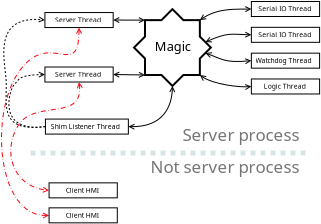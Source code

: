 <?xml version="1.0" encoding="UTF-8"?>
<dia:diagram xmlns:dia="http://www.lysator.liu.se/~alla/dia/">
  <dia:layer name="Background" visible="true" active="true">
    <dia:group>
      <dia:object type="Geometric - Eight Point Star" version="1" id="O0">
        <dia:attribute name="obj_pos">
          <dia:point val="23.375,-21.397"/>
        </dia:attribute>
        <dia:attribute name="obj_bb">
          <dia:rectangle val="23.304,-21.468;27.286,-17.486"/>
        </dia:attribute>
        <dia:attribute name="meta">
          <dia:composite type="dict"/>
        </dia:attribute>
        <dia:attribute name="elem_corner">
          <dia:point val="23.375,-21.397"/>
        </dia:attribute>
        <dia:attribute name="elem_width">
          <dia:real val="3.84"/>
        </dia:attribute>
        <dia:attribute name="elem_height">
          <dia:real val="3.84"/>
        </dia:attribute>
        <dia:attribute name="line_width">
          <dia:real val="0.1"/>
        </dia:attribute>
        <dia:attribute name="line_colour">
          <dia:color val="#000000"/>
        </dia:attribute>
        <dia:attribute name="fill_colour">
          <dia:color val="#ffffff"/>
        </dia:attribute>
        <dia:attribute name="show_background">
          <dia:boolean val="true"/>
        </dia:attribute>
        <dia:attribute name="line_style">
          <dia:enum val="0"/>
          <dia:real val="1"/>
        </dia:attribute>
        <dia:attribute name="flip_horizontal">
          <dia:boolean val="false"/>
        </dia:attribute>
        <dia:attribute name="flip_vertical">
          <dia:boolean val="false"/>
        </dia:attribute>
        <dia:attribute name="subscale">
          <dia:real val="1"/>
        </dia:attribute>
      </dia:object>
      <dia:object type="Standard - Text" version="1" id="O1">
        <dia:attribute name="obj_pos">
          <dia:point val="24.408,-19.303"/>
        </dia:attribute>
        <dia:attribute name="obj_bb">
          <dia:rectangle val="24.408,-19.898;26.291,-19.153"/>
        </dia:attribute>
        <dia:attribute name="text">
          <dia:composite type="text">
            <dia:attribute name="string">
              <dia:string>#Magic#</dia:string>
            </dia:attribute>
            <dia:attribute name="font">
              <dia:font family="sans" style="0" name="Helvetica"/>
            </dia:attribute>
            <dia:attribute name="height">
              <dia:real val="0.8"/>
            </dia:attribute>
            <dia:attribute name="pos">
              <dia:point val="24.408,-19.303"/>
            </dia:attribute>
            <dia:attribute name="color">
              <dia:color val="#000000"/>
            </dia:attribute>
            <dia:attribute name="alignment">
              <dia:enum val="0"/>
            </dia:attribute>
          </dia:composite>
        </dia:attribute>
        <dia:attribute name="valign">
          <dia:enum val="3"/>
        </dia:attribute>
      </dia:object>
    </dia:group>
    <dia:group>
      <dia:object type="Standard - Box" version="0" id="O2">
        <dia:attribute name="obj_pos">
          <dia:point val="18.945,-15.901"/>
        </dia:attribute>
        <dia:attribute name="obj_bb">
          <dia:rectangle val="18.919,-15.926;23.117,-15.126"/>
        </dia:attribute>
        <dia:attribute name="elem_corner">
          <dia:point val="18.945,-15.901"/>
        </dia:attribute>
        <dia:attribute name="elem_width">
          <dia:real val="4.147"/>
        </dia:attribute>
        <dia:attribute name="elem_height">
          <dia:real val="0.75"/>
        </dia:attribute>
        <dia:attribute name="border_width">
          <dia:real val="0.05"/>
        </dia:attribute>
        <dia:attribute name="show_background">
          <dia:boolean val="true"/>
        </dia:attribute>
      </dia:object>
      <dia:object type="Standard - Text" version="1" id="O3">
        <dia:attribute name="obj_pos">
          <dia:point val="19.207,-15.409"/>
        </dia:attribute>
        <dia:attribute name="obj_bb">
          <dia:rectangle val="19.207,-15.722;22.82,-15.329"/>
        </dia:attribute>
        <dia:attribute name="text">
          <dia:composite type="text">
            <dia:attribute name="string">
              <dia:string>#Shim Listener Thread#</dia:string>
            </dia:attribute>
            <dia:attribute name="font">
              <dia:font family="sans" style="0" name="Helvetica"/>
            </dia:attribute>
            <dia:attribute name="height">
              <dia:real val="0.423"/>
            </dia:attribute>
            <dia:attribute name="pos">
              <dia:point val="19.207,-15.409"/>
            </dia:attribute>
            <dia:attribute name="color">
              <dia:color val="#000000"/>
            </dia:attribute>
            <dia:attribute name="alignment">
              <dia:enum val="0"/>
            </dia:attribute>
          </dia:composite>
        </dia:attribute>
        <dia:attribute name="valign">
          <dia:enum val="3"/>
        </dia:attribute>
      </dia:object>
    </dia:group>
    <dia:group>
      <dia:object type="Standard - Box" version="0" id="O4">
        <dia:attribute name="obj_pos">
          <dia:point val="18.92,-21.228"/>
        </dia:attribute>
        <dia:attribute name="obj_bb">
          <dia:rectangle val="18.895,-21.253;22.357,-20.453"/>
        </dia:attribute>
        <dia:attribute name="elem_corner">
          <dia:point val="18.92,-21.228"/>
        </dia:attribute>
        <dia:attribute name="elem_width">
          <dia:real val="3.412"/>
        </dia:attribute>
        <dia:attribute name="elem_height">
          <dia:real val="0.75"/>
        </dia:attribute>
        <dia:attribute name="border_width">
          <dia:real val="0.05"/>
        </dia:attribute>
        <dia:attribute name="show_background">
          <dia:boolean val="true"/>
        </dia:attribute>
      </dia:object>
      <dia:object type="Standard - Text" version="1" id="O5">
        <dia:attribute name="obj_pos">
          <dia:point val="19.421,-20.736"/>
        </dia:attribute>
        <dia:attribute name="obj_bb">
          <dia:rectangle val="19.421,-21.049;21.821,-20.656"/>
        </dia:attribute>
        <dia:attribute name="text">
          <dia:composite type="text">
            <dia:attribute name="string">
              <dia:string>#Server Thread#</dia:string>
            </dia:attribute>
            <dia:attribute name="font">
              <dia:font family="sans" style="0" name="Helvetica"/>
            </dia:attribute>
            <dia:attribute name="height">
              <dia:real val="0.423"/>
            </dia:attribute>
            <dia:attribute name="pos">
              <dia:point val="19.421,-20.736"/>
            </dia:attribute>
            <dia:attribute name="color">
              <dia:color val="#000000"/>
            </dia:attribute>
            <dia:attribute name="alignment">
              <dia:enum val="0"/>
            </dia:attribute>
          </dia:composite>
        </dia:attribute>
        <dia:attribute name="valign">
          <dia:enum val="3"/>
        </dia:attribute>
      </dia:object>
    </dia:group>
    <dia:group>
      <dia:object type="Standard - Box" version="0" id="O6">
        <dia:attribute name="obj_pos">
          <dia:point val="18.92,-18.504"/>
        </dia:attribute>
        <dia:attribute name="obj_bb">
          <dia:rectangle val="18.895,-18.529;22.357,-17.729"/>
        </dia:attribute>
        <dia:attribute name="elem_corner">
          <dia:point val="18.92,-18.504"/>
        </dia:attribute>
        <dia:attribute name="elem_width">
          <dia:real val="3.412"/>
        </dia:attribute>
        <dia:attribute name="elem_height">
          <dia:real val="0.75"/>
        </dia:attribute>
        <dia:attribute name="border_width">
          <dia:real val="0.05"/>
        </dia:attribute>
        <dia:attribute name="show_background">
          <dia:boolean val="true"/>
        </dia:attribute>
      </dia:object>
      <dia:object type="Standard - Text" version="1" id="O7">
        <dia:attribute name="obj_pos">
          <dia:point val="19.421,-18.013"/>
        </dia:attribute>
        <dia:attribute name="obj_bb">
          <dia:rectangle val="19.421,-18.325;21.821,-17.933"/>
        </dia:attribute>
        <dia:attribute name="text">
          <dia:composite type="text">
            <dia:attribute name="string">
              <dia:string>#Server Thread#</dia:string>
            </dia:attribute>
            <dia:attribute name="font">
              <dia:font family="sans" style="0" name="Helvetica"/>
            </dia:attribute>
            <dia:attribute name="height">
              <dia:real val="0.423"/>
            </dia:attribute>
            <dia:attribute name="pos">
              <dia:point val="19.421,-18.013"/>
            </dia:attribute>
            <dia:attribute name="color">
              <dia:color val="#000000"/>
            </dia:attribute>
            <dia:attribute name="alignment">
              <dia:enum val="0"/>
            </dia:attribute>
          </dia:composite>
        </dia:attribute>
        <dia:attribute name="valign">
          <dia:enum val="3"/>
        </dia:attribute>
      </dia:object>
    </dia:group>
    <dia:object type="Standard - PolyLine" version="0" id="O8">
      <dia:attribute name="obj_pos">
        <dia:point val="22.332,-18.129"/>
      </dia:attribute>
      <dia:attribute name="obj_bb">
        <dia:rectangle val="22.306,-18.29;23.949,-17.945"/>
      </dia:attribute>
      <dia:attribute name="poly_points">
        <dia:point val="22.332,-18.129"/>
        <dia:point val="23.924,-18.106"/>
      </dia:attribute>
      <dia:attribute name="line_width">
        <dia:real val="0.05"/>
      </dia:attribute>
      <dia:attribute name="start_arrow">
        <dia:enum val="1"/>
      </dia:attribute>
      <dia:attribute name="start_arrow_length">
        <dia:real val="0.25"/>
      </dia:attribute>
      <dia:attribute name="start_arrow_width">
        <dia:real val="0.25"/>
      </dia:attribute>
      <dia:attribute name="end_arrow">
        <dia:enum val="1"/>
      </dia:attribute>
      <dia:attribute name="end_arrow_length">
        <dia:real val="0.25"/>
      </dia:attribute>
      <dia:attribute name="end_arrow_width">
        <dia:real val="0.25"/>
      </dia:attribute>
      <dia:connections>
        <dia:connection handle="0" to="O6" connection="4"/>
        <dia:connection handle="1" to="O0" connection="14"/>
      </dia:connections>
    </dia:object>
    <dia:object type="Standard - PolyLine" version="0" id="O9">
      <dia:attribute name="obj_pos">
        <dia:point val="22.332,-20.853"/>
      </dia:attribute>
      <dia:attribute name="obj_bb">
        <dia:rectangle val="22.307,-21.017;23.949,-20.684"/>
      </dia:attribute>
      <dia:attribute name="poly_points">
        <dia:point val="22.332,-20.853"/>
        <dia:point val="23.924,-20.849"/>
      </dia:attribute>
      <dia:attribute name="line_width">
        <dia:real val="0.05"/>
      </dia:attribute>
      <dia:attribute name="start_arrow">
        <dia:enum val="1"/>
      </dia:attribute>
      <dia:attribute name="start_arrow_length">
        <dia:real val="0.25"/>
      </dia:attribute>
      <dia:attribute name="start_arrow_width">
        <dia:real val="0.25"/>
      </dia:attribute>
      <dia:attribute name="end_arrow">
        <dia:enum val="1"/>
      </dia:attribute>
      <dia:attribute name="end_arrow_length">
        <dia:real val="0.25"/>
      </dia:attribute>
      <dia:attribute name="end_arrow_width">
        <dia:real val="0.25"/>
      </dia:attribute>
      <dia:connections>
        <dia:connection handle="0" to="O4" connection="4"/>
        <dia:connection handle="1" to="O0" connection="2"/>
      </dia:connections>
    </dia:object>
    <dia:group>
      <dia:group>
        <dia:object type="Standard - Box" version="0" id="O10">
          <dia:attribute name="obj_pos">
            <dia:point val="29.242,-21.78"/>
          </dia:attribute>
          <dia:attribute name="obj_bb">
            <dia:rectangle val="29.217,-21.805;32.678,-21.005"/>
          </dia:attribute>
          <dia:attribute name="elem_corner">
            <dia:point val="29.242,-21.78"/>
          </dia:attribute>
          <dia:attribute name="elem_width">
            <dia:real val="3.412"/>
          </dia:attribute>
          <dia:attribute name="elem_height">
            <dia:real val="0.75"/>
          </dia:attribute>
          <dia:attribute name="border_width">
            <dia:real val="0.05"/>
          </dia:attribute>
          <dia:attribute name="show_background">
            <dia:boolean val="true"/>
          </dia:attribute>
        </dia:object>
        <dia:object type="Standard - Text" version="1" id="O11">
          <dia:attribute name="obj_pos">
            <dia:point val="29.586,-21.289"/>
          </dia:attribute>
          <dia:attribute name="obj_bb">
            <dia:rectangle val="29.586,-21.602;32.309,-21.209"/>
          </dia:attribute>
          <dia:attribute name="text">
            <dia:composite type="text">
              <dia:attribute name="string">
                <dia:string>#Serial IO Thread#</dia:string>
              </dia:attribute>
              <dia:attribute name="font">
                <dia:font family="sans" style="0" name="Helvetica"/>
              </dia:attribute>
              <dia:attribute name="height">
                <dia:real val="0.423"/>
              </dia:attribute>
              <dia:attribute name="pos">
                <dia:point val="29.586,-21.289"/>
              </dia:attribute>
              <dia:attribute name="color">
                <dia:color val="#000000"/>
              </dia:attribute>
              <dia:attribute name="alignment">
                <dia:enum val="0"/>
              </dia:attribute>
            </dia:composite>
          </dia:attribute>
          <dia:attribute name="valign">
            <dia:enum val="3"/>
          </dia:attribute>
        </dia:object>
      </dia:group>
      <dia:group>
        <dia:object type="Standard - Box" version="0" id="O12">
          <dia:attribute name="obj_pos">
            <dia:point val="29.242,-20.489"/>
          </dia:attribute>
          <dia:attribute name="obj_bb">
            <dia:rectangle val="29.217,-20.514;32.678,-19.714"/>
          </dia:attribute>
          <dia:attribute name="elem_corner">
            <dia:point val="29.242,-20.489"/>
          </dia:attribute>
          <dia:attribute name="elem_width">
            <dia:real val="3.412"/>
          </dia:attribute>
          <dia:attribute name="elem_height">
            <dia:real val="0.75"/>
          </dia:attribute>
          <dia:attribute name="border_width">
            <dia:real val="0.05"/>
          </dia:attribute>
          <dia:attribute name="show_background">
            <dia:boolean val="true"/>
          </dia:attribute>
        </dia:object>
        <dia:object type="Standard - Text" version="1" id="O13">
          <dia:attribute name="obj_pos">
            <dia:point val="29.586,-19.998"/>
          </dia:attribute>
          <dia:attribute name="obj_bb">
            <dia:rectangle val="29.586,-20.31;32.309,-19.918"/>
          </dia:attribute>
          <dia:attribute name="text">
            <dia:composite type="text">
              <dia:attribute name="string">
                <dia:string>#Serial IO Thread#</dia:string>
              </dia:attribute>
              <dia:attribute name="font">
                <dia:font family="sans" style="0" name="Helvetica"/>
              </dia:attribute>
              <dia:attribute name="height">
                <dia:real val="0.423"/>
              </dia:attribute>
              <dia:attribute name="pos">
                <dia:point val="29.586,-19.998"/>
              </dia:attribute>
              <dia:attribute name="color">
                <dia:color val="#000000"/>
              </dia:attribute>
              <dia:attribute name="alignment">
                <dia:enum val="0"/>
              </dia:attribute>
            </dia:composite>
          </dia:attribute>
          <dia:attribute name="valign">
            <dia:enum val="3"/>
          </dia:attribute>
        </dia:object>
      </dia:group>
      <dia:group>
        <dia:object type="Standard - Box" version="0" id="O14">
          <dia:attribute name="obj_pos">
            <dia:point val="29.242,-19.197"/>
          </dia:attribute>
          <dia:attribute name="obj_bb">
            <dia:rectangle val="29.217,-19.222;32.678,-18.422"/>
          </dia:attribute>
          <dia:attribute name="elem_corner">
            <dia:point val="29.242,-19.197"/>
          </dia:attribute>
          <dia:attribute name="elem_width">
            <dia:real val="3.412"/>
          </dia:attribute>
          <dia:attribute name="elem_height">
            <dia:real val="0.75"/>
          </dia:attribute>
          <dia:attribute name="border_width">
            <dia:real val="0.05"/>
          </dia:attribute>
          <dia:attribute name="show_background">
            <dia:boolean val="true"/>
          </dia:attribute>
        </dia:object>
        <dia:object type="Standard - Text" version="1" id="O15">
          <dia:attribute name="obj_pos">
            <dia:point val="29.454,-18.706"/>
          </dia:attribute>
          <dia:attribute name="obj_bb">
            <dia:rectangle val="29.454,-19.019;32.431,-18.626"/>
          </dia:attribute>
          <dia:attribute name="text">
            <dia:composite type="text">
              <dia:attribute name="string">
                <dia:string>#Watchdog Thread#</dia:string>
              </dia:attribute>
              <dia:attribute name="font">
                <dia:font family="sans" style="0" name="Helvetica"/>
              </dia:attribute>
              <dia:attribute name="height">
                <dia:real val="0.423"/>
              </dia:attribute>
              <dia:attribute name="pos">
                <dia:point val="29.454,-18.706"/>
              </dia:attribute>
              <dia:attribute name="color">
                <dia:color val="#000000"/>
              </dia:attribute>
              <dia:attribute name="alignment">
                <dia:enum val="0"/>
              </dia:attribute>
            </dia:composite>
          </dia:attribute>
          <dia:attribute name="valign">
            <dia:enum val="3"/>
          </dia:attribute>
        </dia:object>
      </dia:group>
      <dia:group>
        <dia:object type="Standard - Box" version="0" id="O16">
          <dia:attribute name="obj_pos">
            <dia:point val="29.242,-17.906"/>
          </dia:attribute>
          <dia:attribute name="obj_bb">
            <dia:rectangle val="29.217,-17.931;32.678,-17.131"/>
          </dia:attribute>
          <dia:attribute name="elem_corner">
            <dia:point val="29.242,-17.906"/>
          </dia:attribute>
          <dia:attribute name="elem_width">
            <dia:real val="3.412"/>
          </dia:attribute>
          <dia:attribute name="elem_height">
            <dia:real val="0.75"/>
          </dia:attribute>
          <dia:attribute name="border_width">
            <dia:real val="0.05"/>
          </dia:attribute>
          <dia:attribute name="show_background">
            <dia:boolean val="true"/>
          </dia:attribute>
        </dia:object>
        <dia:object type="Standard - Text" version="1" id="O17">
          <dia:attribute name="obj_pos">
            <dia:point val="29.855,-17.415"/>
          </dia:attribute>
          <dia:attribute name="obj_bb">
            <dia:rectangle val="29.855,-17.727;32.03,-17.335"/>
          </dia:attribute>
          <dia:attribute name="text">
            <dia:composite type="text">
              <dia:attribute name="string">
                <dia:string>#Logic Thread#</dia:string>
              </dia:attribute>
              <dia:attribute name="font">
                <dia:font family="sans" style="0" name="Helvetica"/>
              </dia:attribute>
              <dia:attribute name="height">
                <dia:real val="0.423"/>
              </dia:attribute>
              <dia:attribute name="pos">
                <dia:point val="29.855,-17.415"/>
              </dia:attribute>
              <dia:attribute name="color">
                <dia:color val="#000000"/>
              </dia:attribute>
              <dia:attribute name="alignment">
                <dia:enum val="0"/>
              </dia:attribute>
            </dia:composite>
          </dia:attribute>
          <dia:attribute name="valign">
            <dia:enum val="3"/>
          </dia:attribute>
        </dia:object>
      </dia:group>
    </dia:group>
    <dia:object type="Standard - BezierLine" version="0" id="O18">
      <dia:attribute name="obj_pos">
        <dia:point val="29.242,-21.405"/>
      </dia:attribute>
      <dia:attribute name="obj_bb">
        <dia:rectangle val="26.666,-21.563;29.242,-20.846"/>
      </dia:attribute>
      <dia:attribute name="bez_points">
        <dia:point val="29.242,-21.405"/>
        <dia:point val="28.441,-21.386"/>
        <dia:point val="27.569,-21.467"/>
        <dia:point val="26.666,-20.849"/>
      </dia:attribute>
      <dia:attribute name="corner_types">
        <dia:enum val="0"/>
        <dia:enum val="0"/>
      </dia:attribute>
      <dia:attribute name="line_width">
        <dia:real val="0.05"/>
      </dia:attribute>
      <dia:attribute name="start_arrow">
        <dia:enum val="1"/>
      </dia:attribute>
      <dia:attribute name="start_arrow_length">
        <dia:real val="0.25"/>
      </dia:attribute>
      <dia:attribute name="start_arrow_width">
        <dia:real val="0.25"/>
      </dia:attribute>
      <dia:attribute name="end_arrow">
        <dia:enum val="1"/>
      </dia:attribute>
      <dia:attribute name="end_arrow_length">
        <dia:real val="0.25"/>
      </dia:attribute>
      <dia:attribute name="end_arrow_width">
        <dia:real val="0.25"/>
      </dia:attribute>
      <dia:connections>
        <dia:connection handle="0" to="O10" connection="3"/>
        <dia:connection handle="3" to="O0" connection="6"/>
      </dia:connections>
    </dia:object>
    <dia:object type="Standard - BezierLine" version="0" id="O19">
      <dia:attribute name="obj_pos">
        <dia:point val="29.242,-17.531"/>
      </dia:attribute>
      <dia:attribute name="obj_bb">
        <dia:rectangle val="26.666,-18.107;29.242,-17.335"/>
      </dia:attribute>
      <dia:attribute name="bez_points">
        <dia:point val="29.242,-17.531"/>
        <dia:point val="28.701,-17.48"/>
        <dia:point val="27.331,-17.619"/>
        <dia:point val="26.666,-18.106"/>
      </dia:attribute>
      <dia:attribute name="corner_types">
        <dia:enum val="0"/>
        <dia:enum val="0"/>
      </dia:attribute>
      <dia:attribute name="line_width">
        <dia:real val="0.05"/>
      </dia:attribute>
      <dia:attribute name="start_arrow">
        <dia:enum val="1"/>
      </dia:attribute>
      <dia:attribute name="start_arrow_length">
        <dia:real val="0.25"/>
      </dia:attribute>
      <dia:attribute name="start_arrow_width">
        <dia:real val="0.25"/>
      </dia:attribute>
      <dia:attribute name="end_arrow">
        <dia:enum val="1"/>
      </dia:attribute>
      <dia:attribute name="end_arrow_length">
        <dia:real val="0.25"/>
      </dia:attribute>
      <dia:attribute name="end_arrow_width">
        <dia:real val="0.25"/>
      </dia:attribute>
      <dia:connections>
        <dia:connection handle="0" to="O16" connection="3"/>
        <dia:connection handle="3" to="O0" connection="10"/>
      </dia:connections>
    </dia:object>
    <dia:object type="Standard - BezierLine" version="0" id="O20">
      <dia:attribute name="obj_pos">
        <dia:point val="29.242,-20.114"/>
      </dia:attribute>
      <dia:attribute name="obj_bb">
        <dia:rectangle val="26.941,-20.287;29.242,-19.727"/>
      </dia:attribute>
      <dia:attribute name="bez_points">
        <dia:point val="29.242,-20.114"/>
        <dia:point val="28.224,-20.138"/>
        <dia:point val="28.085,-20.253"/>
        <dia:point val="26.941,-19.752"/>
      </dia:attribute>
      <dia:attribute name="corner_types">
        <dia:enum val="0"/>
        <dia:enum val="0"/>
      </dia:attribute>
      <dia:attribute name="line_width">
        <dia:real val="0.05"/>
      </dia:attribute>
      <dia:attribute name="start_arrow">
        <dia:enum val="1"/>
      </dia:attribute>
      <dia:attribute name="start_arrow_length">
        <dia:real val="0.25"/>
      </dia:attribute>
      <dia:attribute name="start_arrow_width">
        <dia:real val="0.25"/>
      </dia:attribute>
      <dia:attribute name="end_arrow">
        <dia:enum val="1"/>
      </dia:attribute>
      <dia:attribute name="end_arrow_length">
        <dia:real val="0.25"/>
      </dia:attribute>
      <dia:attribute name="end_arrow_width">
        <dia:real val="0.25"/>
      </dia:attribute>
      <dia:connections>
        <dia:connection handle="0" to="O12" connection="3"/>
        <dia:connection handle="3" to="O0" connection="23"/>
      </dia:connections>
    </dia:object>
    <dia:object type="Standard - BezierLine" version="0" id="O21">
      <dia:attribute name="obj_pos">
        <dia:point val="29.242,-18.822"/>
      </dia:attribute>
      <dia:attribute name="obj_bb">
        <dia:rectangle val="26.941,-19.252;29.242,-18.627"/>
      </dia:attribute>
      <dia:attribute name="bez_points">
        <dia:point val="29.242,-18.822"/>
        <dia:point val="27.89,-18.697"/>
        <dia:point val="27.785,-18.907"/>
        <dia:point val="26.941,-19.203"/>
      </dia:attribute>
      <dia:attribute name="corner_types">
        <dia:enum val="0"/>
        <dia:enum val="0"/>
      </dia:attribute>
      <dia:attribute name="line_width">
        <dia:real val="0.05"/>
      </dia:attribute>
      <dia:attribute name="start_arrow">
        <dia:enum val="1"/>
      </dia:attribute>
      <dia:attribute name="start_arrow_length">
        <dia:real val="0.25"/>
      </dia:attribute>
      <dia:attribute name="start_arrow_width">
        <dia:real val="0.25"/>
      </dia:attribute>
      <dia:attribute name="end_arrow">
        <dia:enum val="1"/>
      </dia:attribute>
      <dia:attribute name="end_arrow_length">
        <dia:real val="0.25"/>
      </dia:attribute>
      <dia:attribute name="end_arrow_width">
        <dia:real val="0.25"/>
      </dia:attribute>
      <dia:connections>
        <dia:connection handle="0" to="O14" connection="3"/>
        <dia:connection handle="3" to="O0" connection="24"/>
      </dia:connections>
    </dia:object>
    <dia:object type="Standard - BezierLine" version="0" id="O22">
      <dia:attribute name="obj_pos">
        <dia:point val="25.295,-17.557"/>
      </dia:attribute>
      <dia:attribute name="obj_bb">
        <dia:rectangle val="23.092,-17.557;25.453,-15.352"/>
      </dia:attribute>
      <dia:attribute name="bez_points">
        <dia:point val="25.295,-17.557"/>
        <dia:point val="25.274,-16.548"/>
        <dia:point val="24.845,-15.48"/>
        <dia:point val="23.092,-15.526"/>
      </dia:attribute>
      <dia:attribute name="corner_types">
        <dia:enum val="0"/>
        <dia:enum val="0"/>
      </dia:attribute>
      <dia:attribute name="line_width">
        <dia:real val="0.05"/>
      </dia:attribute>
      <dia:attribute name="start_arrow">
        <dia:enum val="1"/>
      </dia:attribute>
      <dia:attribute name="start_arrow_length">
        <dia:real val="0.25"/>
      </dia:attribute>
      <dia:attribute name="start_arrow_width">
        <dia:real val="0.25"/>
      </dia:attribute>
      <dia:attribute name="end_arrow">
        <dia:enum val="1"/>
      </dia:attribute>
      <dia:attribute name="end_arrow_length">
        <dia:real val="0.25"/>
      </dia:attribute>
      <dia:attribute name="end_arrow_width">
        <dia:real val="0.25"/>
      </dia:attribute>
      <dia:connections>
        <dia:connection handle="0" to="O0" connection="12"/>
        <dia:connection handle="3" to="O2" connection="4"/>
      </dia:connections>
    </dia:object>
    <dia:object type="Standard - BezierLine" version="0" id="O23">
      <dia:attribute name="obj_pos">
        <dia:point val="18.945,-15.526"/>
      </dia:attribute>
      <dia:attribute name="obj_bb">
        <dia:rectangle val="16.84,-21.049;18.973,-15.458"/>
      </dia:attribute>
      <dia:attribute name="bez_points">
        <dia:point val="18.945,-15.526"/>
        <dia:point val="16.44,-15.198"/>
        <dia:point val="17.094,-16.825"/>
        <dia:point val="16.97,-17.982"/>
        <dia:point val="16.846,-19.14"/>
        <dia:point val="16.44,-21.094"/>
        <dia:point val="18.92,-20.853"/>
      </dia:attribute>
      <dia:attribute name="corner_types">
        <dia:enum val="0"/>
        <dia:enum val="0"/>
        <dia:enum val="0"/>
      </dia:attribute>
      <dia:attribute name="line_width">
        <dia:real val="0.05"/>
      </dia:attribute>
      <dia:attribute name="line_style">
        <dia:enum val="4"/>
      </dia:attribute>
      <dia:attribute name="end_arrow">
        <dia:enum val="1"/>
      </dia:attribute>
      <dia:attribute name="end_arrow_length">
        <dia:real val="0.25"/>
      </dia:attribute>
      <dia:attribute name="end_arrow_width">
        <dia:real val="0.25"/>
      </dia:attribute>
      <dia:connections>
        <dia:connection handle="0" to="O2" connection="3"/>
        <dia:connection handle="6" to="O4" connection="3"/>
      </dia:connections>
    </dia:object>
    <dia:object type="Standard - BezierLine" version="0" id="O24">
      <dia:attribute name="obj_pos">
        <dia:point val="18.945,-15.526"/>
      </dia:attribute>
      <dia:attribute name="obj_bb">
        <dia:rectangle val="17.092,-18.289;18.973,-15.468"/>
      </dia:attribute>
      <dia:attribute name="bez_points">
        <dia:point val="18.945,-15.526"/>
        <dia:point val="16.44,-15.198"/>
        <dia:point val="17.156,-17.434"/>
        <dia:point val="17.403,-17.655"/>
        <dia:point val="17.651,-17.876"/>
        <dia:point val="17.554,-18.106"/>
        <dia:point val="18.92,-18.129"/>
      </dia:attribute>
      <dia:attribute name="corner_types">
        <dia:enum val="0"/>
        <dia:enum val="0"/>
        <dia:enum val="0"/>
      </dia:attribute>
      <dia:attribute name="line_width">
        <dia:real val="0.05"/>
      </dia:attribute>
      <dia:attribute name="line_style">
        <dia:enum val="4"/>
      </dia:attribute>
      <dia:attribute name="end_arrow">
        <dia:enum val="1"/>
      </dia:attribute>
      <dia:attribute name="end_arrow_length">
        <dia:real val="0.25"/>
      </dia:attribute>
      <dia:attribute name="end_arrow_width">
        <dia:real val="0.25"/>
      </dia:attribute>
      <dia:connections>
        <dia:connection handle="0" to="O2" connection="3"/>
        <dia:connection handle="6" to="O6" connection="3"/>
      </dia:connections>
    </dia:object>
    <dia:object type="Standard - BezierLine" version="0" id="O25">
      <dia:attribute name="obj_pos">
        <dia:point val="20.626,-20.478"/>
      </dia:attribute>
      <dia:attribute name="obj_bb">
        <dia:rectangle val="16.724,-20.478;20.791,-10.911"/>
      </dia:attribute>
      <dia:attribute name="bez_points">
        <dia:point val="20.626,-20.478"/>
        <dia:point val="20.618,-17.748"/>
        <dia:point val="19.206,-20.438"/>
        <dia:point val="17.66,-18.327"/>
        <dia:point val="16.114,-16.216"/>
        <dia:point val="16.515,-10.999"/>
        <dia:point val="19.127,-11.088"/>
      </dia:attribute>
      <dia:attribute name="corner_types">
        <dia:enum val="0"/>
        <dia:enum val="0"/>
        <dia:enum val="0"/>
      </dia:attribute>
      <dia:attribute name="line_color">
        <dia:color val="#f30611"/>
      </dia:attribute>
      <dia:attribute name="line_width">
        <dia:real val="0.05"/>
      </dia:attribute>
      <dia:attribute name="line_style">
        <dia:enum val="2"/>
      </dia:attribute>
      <dia:attribute name="dashlength">
        <dia:real val="0.25"/>
      </dia:attribute>
      <dia:attribute name="start_arrow">
        <dia:enum val="1"/>
      </dia:attribute>
      <dia:attribute name="start_arrow_length">
        <dia:real val="0.25"/>
      </dia:attribute>
      <dia:attribute name="start_arrow_width">
        <dia:real val="0.25"/>
      </dia:attribute>
      <dia:attribute name="end_arrow">
        <dia:enum val="1"/>
      </dia:attribute>
      <dia:attribute name="end_arrow_length">
        <dia:real val="0.25"/>
      </dia:attribute>
      <dia:attribute name="end_arrow_width">
        <dia:real val="0.25"/>
      </dia:attribute>
      <dia:connections>
        <dia:connection handle="0" to="O4" connection="6"/>
        <dia:connection handle="6" to="O28" connection="3"/>
      </dia:connections>
    </dia:object>
    <dia:group>
      <dia:object type="Standard - Box" version="0" id="O26">
        <dia:attribute name="obj_pos">
          <dia:point val="19.127,-12.712"/>
        </dia:attribute>
        <dia:attribute name="obj_bb">
          <dia:rectangle val="19.102,-12.737;22.563,-11.937"/>
        </dia:attribute>
        <dia:attribute name="elem_corner">
          <dia:point val="19.127,-12.712"/>
        </dia:attribute>
        <dia:attribute name="elem_width">
          <dia:real val="3.412"/>
        </dia:attribute>
        <dia:attribute name="elem_height">
          <dia:real val="0.75"/>
        </dia:attribute>
        <dia:attribute name="border_width">
          <dia:real val="0.05"/>
        </dia:attribute>
        <dia:attribute name="show_background">
          <dia:boolean val="true"/>
        </dia:attribute>
      </dia:object>
      <dia:object type="Standard - Text" version="1" id="O27">
        <dia:attribute name="obj_pos">
          <dia:point val="19.961,-12.22"/>
        </dia:attribute>
        <dia:attribute name="obj_bb">
          <dia:rectangle val="19.961,-12.533;21.694,-12.14"/>
        </dia:attribute>
        <dia:attribute name="text">
          <dia:composite type="text">
            <dia:attribute name="string">
              <dia:string>#Client HMI#</dia:string>
            </dia:attribute>
            <dia:attribute name="font">
              <dia:font family="sans" style="0" name="Helvetica"/>
            </dia:attribute>
            <dia:attribute name="height">
              <dia:real val="0.423"/>
            </dia:attribute>
            <dia:attribute name="pos">
              <dia:point val="19.961,-12.22"/>
            </dia:attribute>
            <dia:attribute name="color">
              <dia:color val="#000000"/>
            </dia:attribute>
            <dia:attribute name="alignment">
              <dia:enum val="0"/>
            </dia:attribute>
          </dia:composite>
        </dia:attribute>
        <dia:attribute name="valign">
          <dia:enum val="3"/>
        </dia:attribute>
      </dia:object>
    </dia:group>
    <dia:group>
      <dia:object type="Standard - Box" version="0" id="O28">
        <dia:attribute name="obj_pos">
          <dia:point val="19.127,-11.463"/>
        </dia:attribute>
        <dia:attribute name="obj_bb">
          <dia:rectangle val="19.102,-11.488;22.563,-10.688"/>
        </dia:attribute>
        <dia:attribute name="elem_corner">
          <dia:point val="19.127,-11.463"/>
        </dia:attribute>
        <dia:attribute name="elem_width">
          <dia:real val="3.412"/>
        </dia:attribute>
        <dia:attribute name="elem_height">
          <dia:real val="0.75"/>
        </dia:attribute>
        <dia:attribute name="border_width">
          <dia:real val="0.05"/>
        </dia:attribute>
        <dia:attribute name="show_background">
          <dia:boolean val="true"/>
        </dia:attribute>
      </dia:object>
      <dia:object type="Standard - Text" version="1" id="O29">
        <dia:attribute name="obj_pos">
          <dia:point val="19.961,-10.972"/>
        </dia:attribute>
        <dia:attribute name="obj_bb">
          <dia:rectangle val="19.961,-11.284;21.694,-10.892"/>
        </dia:attribute>
        <dia:attribute name="text">
          <dia:composite type="text">
            <dia:attribute name="string">
              <dia:string>#Client HMI#</dia:string>
            </dia:attribute>
            <dia:attribute name="font">
              <dia:font family="sans" style="0" name="Helvetica"/>
            </dia:attribute>
            <dia:attribute name="height">
              <dia:real val="0.423"/>
            </dia:attribute>
            <dia:attribute name="pos">
              <dia:point val="19.961,-10.972"/>
            </dia:attribute>
            <dia:attribute name="color">
              <dia:color val="#000000"/>
            </dia:attribute>
            <dia:attribute name="alignment">
              <dia:enum val="0"/>
            </dia:attribute>
          </dia:composite>
        </dia:attribute>
        <dia:attribute name="valign">
          <dia:enum val="3"/>
        </dia:attribute>
      </dia:object>
    </dia:group>
    <dia:object type="Standard - BezierLine" version="0" id="O30">
      <dia:attribute name="obj_pos">
        <dia:point val="20.626,-17.754"/>
      </dia:attribute>
      <dia:attribute name="obj_bb">
        <dia:rectangle val="17.189,-17.754;20.833,-12.204"/>
      </dia:attribute>
      <dia:attribute name="bez_points">
        <dia:point val="20.626,-17.754"/>
        <dia:point val="20.886,-15.756"/>
        <dia:point val="18.433,-16.9"/>
        <dia:point val="17.6,-15.607"/>
        <dia:point val="16.768,-14.314"/>
        <dia:point val="17.298,-12.515"/>
        <dia:point val="19.127,-12.337"/>
      </dia:attribute>
      <dia:attribute name="corner_types">
        <dia:enum val="0"/>
        <dia:enum val="0"/>
        <dia:enum val="0"/>
      </dia:attribute>
      <dia:attribute name="line_color">
        <dia:color val="#f30611"/>
      </dia:attribute>
      <dia:attribute name="line_width">
        <dia:real val="0.05"/>
      </dia:attribute>
      <dia:attribute name="line_style">
        <dia:enum val="2"/>
      </dia:attribute>
      <dia:attribute name="dashlength">
        <dia:real val="0.25"/>
      </dia:attribute>
      <dia:attribute name="start_arrow">
        <dia:enum val="1"/>
      </dia:attribute>
      <dia:attribute name="start_arrow_length">
        <dia:real val="0.25"/>
      </dia:attribute>
      <dia:attribute name="start_arrow_width">
        <dia:real val="0.25"/>
      </dia:attribute>
      <dia:attribute name="end_arrow">
        <dia:enum val="1"/>
      </dia:attribute>
      <dia:attribute name="end_arrow_length">
        <dia:real val="0.25"/>
      </dia:attribute>
      <dia:attribute name="end_arrow_width">
        <dia:real val="0.25"/>
      </dia:attribute>
      <dia:connections>
        <dia:connection handle="0" to="O6" connection="6"/>
        <dia:connection handle="6" to="O26" connection="3"/>
      </dia:connections>
    </dia:object>
    <dia:object type="Standard - Line" version="0" id="O31">
      <dia:attribute name="obj_pos">
        <dia:point val="18.2,-14.2"/>
      </dia:attribute>
      <dia:attribute name="obj_bb">
        <dia:rectangle val="18.075,-14.332;32.164,-14.075"/>
      </dia:attribute>
      <dia:attribute name="conn_endpoints">
        <dia:point val="18.2,-14.2"/>
        <dia:point val="32.039,-14.207"/>
      </dia:attribute>
      <dia:attribute name="numcp">
        <dia:int val="1"/>
      </dia:attribute>
      <dia:attribute name="line_color">
        <dia:color val="#d8e5e5"/>
      </dia:attribute>
      <dia:attribute name="line_width">
        <dia:real val="0.25"/>
      </dia:attribute>
      <dia:attribute name="line_style">
        <dia:enum val="1"/>
      </dia:attribute>
      <dia:attribute name="dashlength">
        <dia:real val="0.25"/>
      </dia:attribute>
    </dia:object>
    <dia:object type="Standard - Text" version="1" id="O32">
      <dia:attribute name="obj_pos">
        <dia:point val="25.8,-14.8"/>
      </dia:attribute>
      <dia:attribute name="obj_bb">
        <dia:rectangle val="25.8,-15.588;32.108,-14.6"/>
      </dia:attribute>
      <dia:attribute name="text">
        <dia:composite type="text">
          <dia:attribute name="string">
            <dia:string>#Server process#</dia:string>
          </dia:attribute>
          <dia:attribute name="font">
            <dia:font family="sans" style="0" name="Helvetica"/>
          </dia:attribute>
          <dia:attribute name="height">
            <dia:real val="1.058"/>
          </dia:attribute>
          <dia:attribute name="pos">
            <dia:point val="25.8,-14.8"/>
          </dia:attribute>
          <dia:attribute name="color">
            <dia:color val="#757575"/>
          </dia:attribute>
          <dia:attribute name="alignment">
            <dia:enum val="0"/>
          </dia:attribute>
        </dia:composite>
      </dia:attribute>
      <dia:attribute name="valign">
        <dia:enum val="3"/>
      </dia:attribute>
    </dia:object>
    <dia:object type="Standard - Text" version="1" id="O33">
      <dia:attribute name="obj_pos">
        <dia:point val="24.2,-13.2"/>
      </dia:attribute>
      <dia:attribute name="obj_bb">
        <dia:rectangle val="24.2,-13.988;32.167,-13"/>
      </dia:attribute>
      <dia:attribute name="text">
        <dia:composite type="text">
          <dia:attribute name="string">
            <dia:string>#Not server process#</dia:string>
          </dia:attribute>
          <dia:attribute name="font">
            <dia:font family="sans" style="0" name="Helvetica"/>
          </dia:attribute>
          <dia:attribute name="height">
            <dia:real val="1.058"/>
          </dia:attribute>
          <dia:attribute name="pos">
            <dia:point val="24.2,-13.2"/>
          </dia:attribute>
          <dia:attribute name="color">
            <dia:color val="#757575"/>
          </dia:attribute>
          <dia:attribute name="alignment">
            <dia:enum val="0"/>
          </dia:attribute>
        </dia:composite>
      </dia:attribute>
      <dia:attribute name="valign">
        <dia:enum val="3"/>
      </dia:attribute>
    </dia:object>
  </dia:layer>
</dia:diagram>
